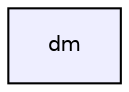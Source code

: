 digraph "dm" {
  bgcolor=transparent;
  compound=true
  node [ fontsize="10", fontname="Helvetica"];
  edge [ labelfontsize="10", labelfontname="Helvetica"];
  dir_fceb8c84259f2f7a80548922c61f7c5a [shape=box, label="dm", style="filled", fillcolor="#eeeeff", pencolor="black", URL="dir_fceb8c84259f2f7a80548922c61f7c5a.html"];
}

